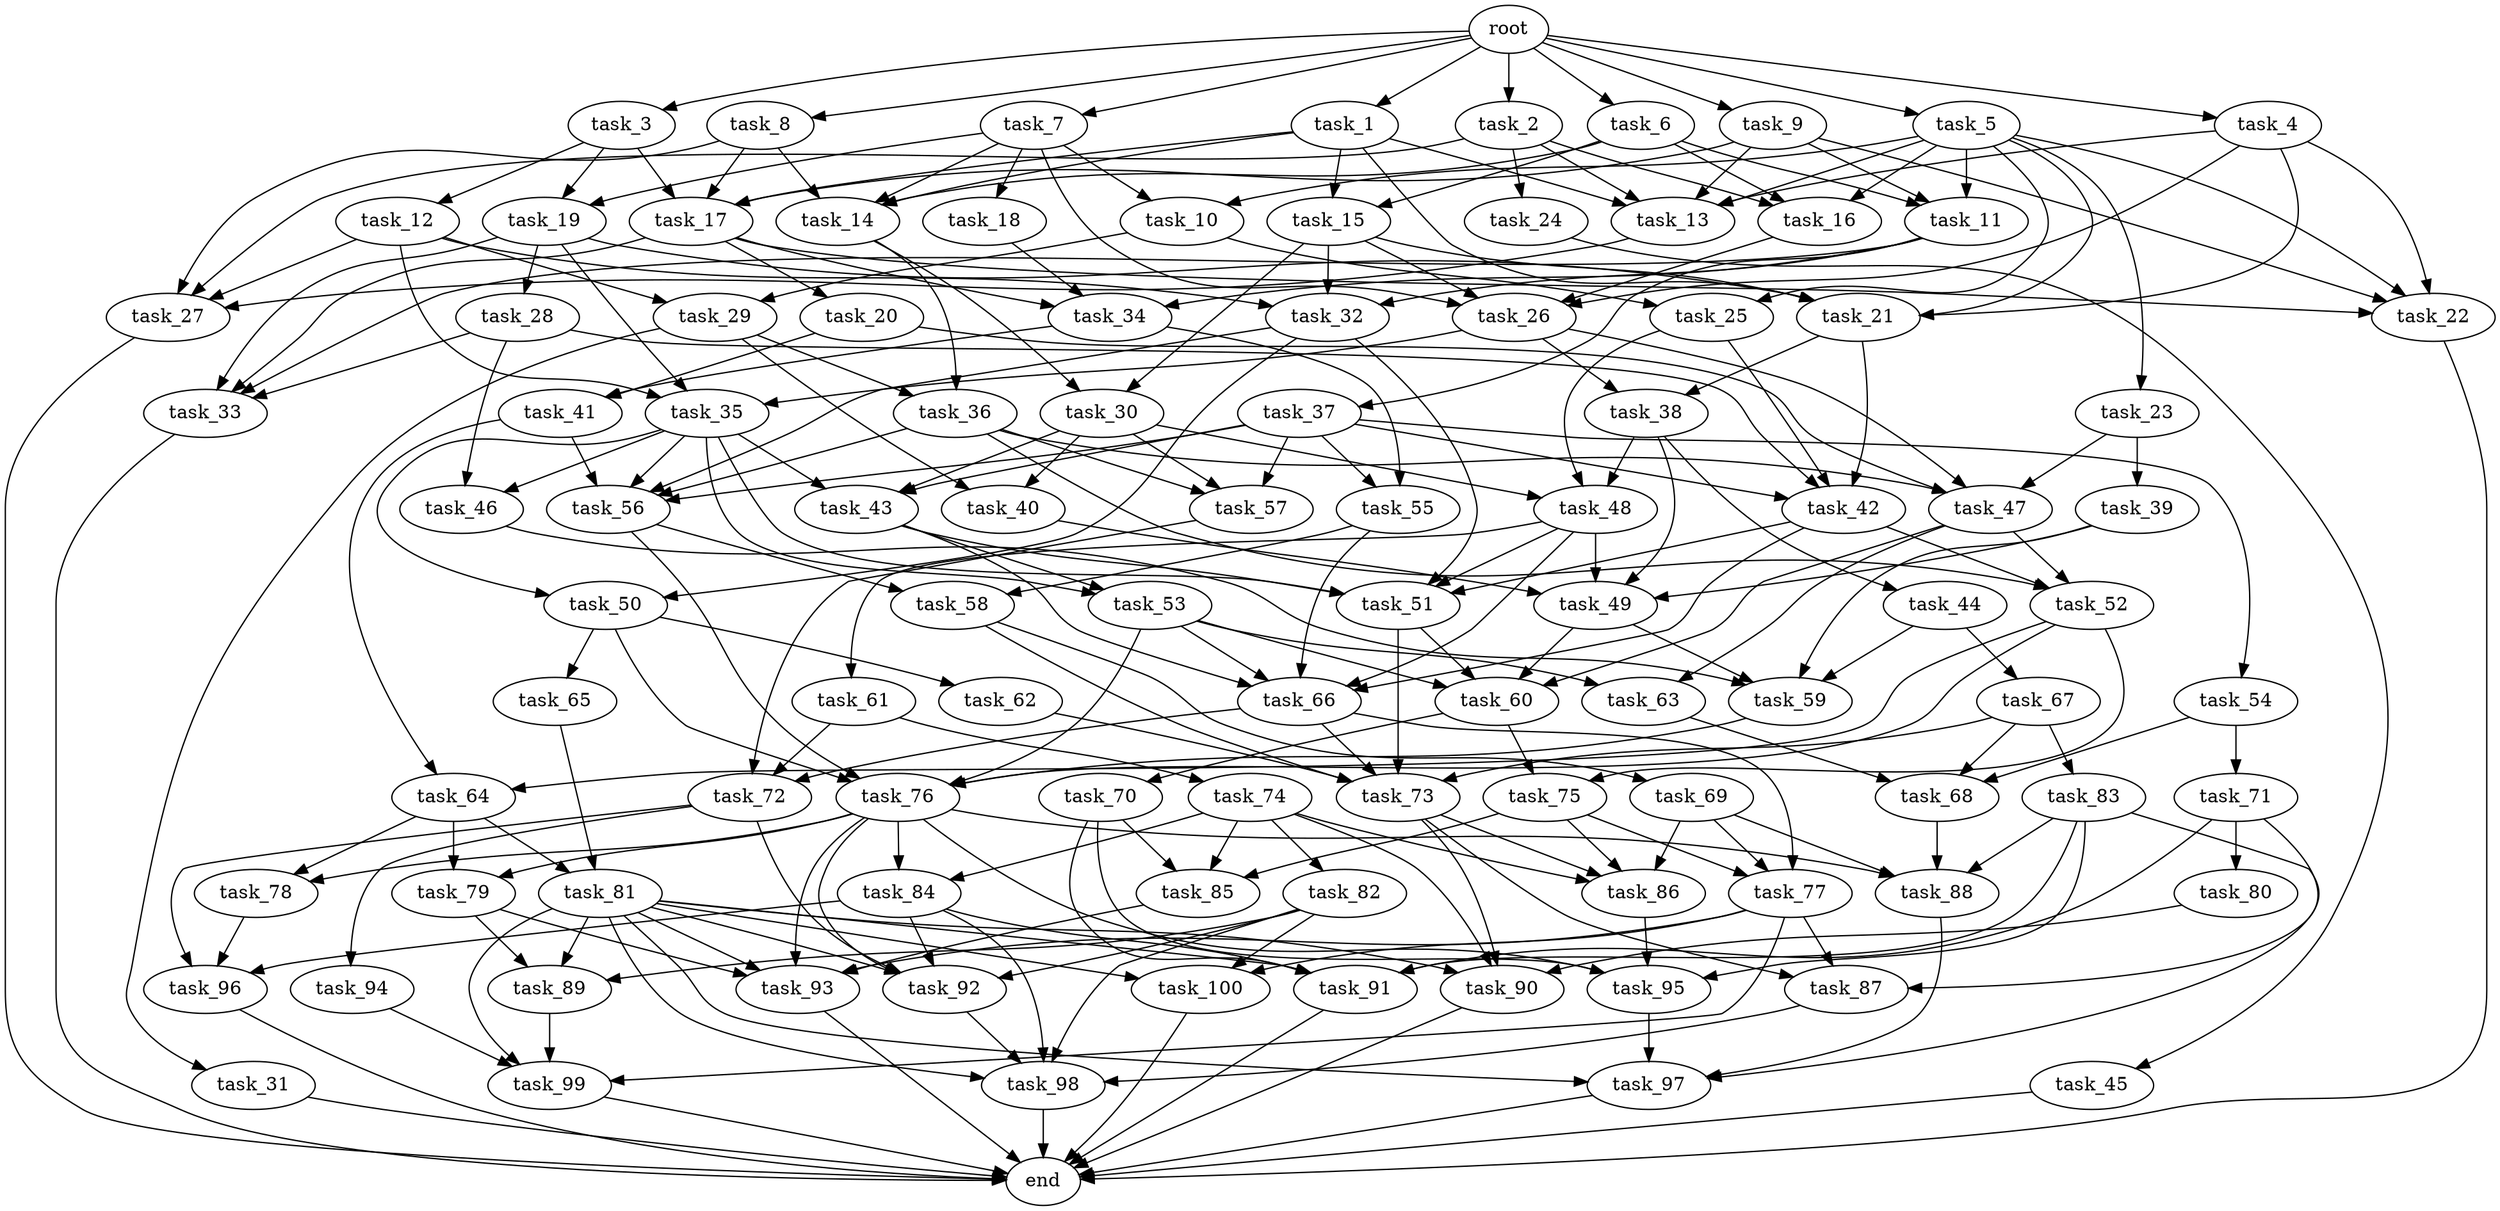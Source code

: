 digraph G {
  task_75 [size="4.716231e+11"];
  task_100 [size="1.109307e+11"];
  task_92 [size="6.479155e+11"];
  task_19 [size="8.205463e+11"];
  task_68 [size="7.579434e+11"];
  task_71 [size="8.255177e+11"];
  task_60 [size="6.363430e+10"];
  task_73 [size="8.342768e+11"];
  task_50 [size="4.438700e+11"];
  task_31 [size="5.113703e+11"];
  task_10 [size="4.214353e+11"];
  task_49 [size="7.735687e+11"];
  task_88 [size="4.112454e+11"];
  task_12 [size="1.335125e+11"];
  task_79 [size="3.644786e+11"];
  task_37 [size="7.959898e+11"];
  task_61 [size="7.104445e+10"];
  task_42 [size="9.616468e+11"];
  task_51 [size="1.251203e+11"];
  root [size="0.000000e+00"];
  task_56 [size="4.761985e+11"];
  task_95 [size="8.230651e+11"];
  task_22 [size="6.017763e+11"];
  task_32 [size="7.593870e+11"];
  task_25 [size="3.483969e+11"];
  task_99 [size="2.307274e+10"];
  task_96 [size="8.088657e+11"];
  task_36 [size="1.923412e+11"];
  task_16 [size="4.669582e+11"];
  task_33 [size="3.016989e+11"];
  task_27 [size="6.156938e+11"];
  task_89 [size="2.119800e+11"];
  end [size="0.000000e+00"];
  task_7 [size="2.422927e+11"];
  task_26 [size="4.082807e+11"];
  task_87 [size="3.949906e+11"];
  task_2 [size="7.212478e+11"];
  task_21 [size="5.625613e+11"];
  task_28 [size="7.498019e+11"];
  task_69 [size="4.012492e+11"];
  task_13 [size="2.827916e+11"];
  task_48 [size="7.944666e+11"];
  task_55 [size="4.325767e+11"];
  task_81 [size="3.145897e+09"];
  task_11 [size="2.769380e+11"];
  task_5 [size="2.243068e+11"];
  task_62 [size="5.039096e+11"];
  task_93 [size="6.087094e+11"];
  task_54 [size="4.895777e+11"];
  task_52 [size="1.930759e+11"];
  task_29 [size="5.818367e+11"];
  task_85 [size="7.456005e+11"];
  task_44 [size="7.150643e+11"];
  task_8 [size="6.874784e+11"];
  task_38 [size="5.878818e+11"];
  task_9 [size="5.922268e+11"];
  task_63 [size="6.286240e+10"];
  task_65 [size="5.306589e+11"];
  task_59 [size="9.538602e+11"];
  task_34 [size="5.393712e+11"];
  task_20 [size="8.926270e+11"];
  task_1 [size="4.919460e+11"];
  task_23 [size="2.917244e+11"];
  task_6 [size="4.268777e+11"];
  task_74 [size="4.370535e+11"];
  task_97 [size="5.818426e+11"];
  task_57 [size="8.972789e+10"];
  task_67 [size="9.622369e+11"];
  task_64 [size="6.698043e+11"];
  task_66 [size="6.701182e+11"];
  task_45 [size="9.721585e+11"];
  task_82 [size="7.359164e+10"];
  task_86 [size="6.707350e+11"];
  task_40 [size="9.231185e+11"];
  task_84 [size="5.742027e+11"];
  task_17 [size="9.630919e+11"];
  task_15 [size="1.228595e+10"];
  task_43 [size="4.970209e+11"];
  task_53 [size="8.148307e+11"];
  task_4 [size="8.307884e+11"];
  task_76 [size="5.380107e+11"];
  task_77 [size="1.227551e+10"];
  task_30 [size="9.598129e+11"];
  task_72 [size="9.326763e+11"];
  task_94 [size="6.450339e+11"];
  task_80 [size="5.167581e+11"];
  task_46 [size="8.027482e+11"];
  task_90 [size="8.683688e+11"];
  task_39 [size="5.943809e+11"];
  task_14 [size="6.829434e+11"];
  task_18 [size="7.046470e+11"];
  task_3 [size="2.999893e+11"];
  task_24 [size="5.053082e+11"];
  task_98 [size="2.321547e+11"];
  task_35 [size="1.209099e+10"];
  task_58 [size="8.599632e+11"];
  task_78 [size="6.570808e+11"];
  task_47 [size="1.543122e+11"];
  task_83 [size="2.982821e+11"];
  task_70 [size="5.921527e+11"];
  task_91 [size="7.585468e+11"];
  task_41 [size="5.048853e+11"];

  task_75 -> task_77 [size="4.091837e+06"];
  task_75 -> task_86 [size="1.676838e+08"];
  task_75 -> task_85 [size="2.485335e+08"];
  task_100 -> end [size="1.000000e-12"];
  task_92 -> task_98 [size="4.643095e+07"];
  task_19 -> task_21 [size="1.125123e+08"];
  task_19 -> task_28 [size="7.498019e+08"];
  task_19 -> task_35 [size="4.030329e+06"];
  task_19 -> task_33 [size="7.542473e+07"];
  task_68 -> task_88 [size="1.028114e+08"];
  task_71 -> task_91 [size="1.517094e+08"];
  task_71 -> task_80 [size="5.167581e+08"];
  task_71 -> task_87 [size="1.316635e+08"];
  task_60 -> task_75 [size="2.358115e+08"];
  task_60 -> task_70 [size="5.921527e+08"];
  task_73 -> task_86 [size="1.676838e+08"];
  task_73 -> task_87 [size="1.316635e+08"];
  task_73 -> task_90 [size="2.170922e+08"];
  task_50 -> task_76 [size="1.076021e+08"];
  task_50 -> task_65 [size="5.306589e+08"];
  task_50 -> task_62 [size="5.039096e+08"];
  task_31 -> end [size="1.000000e-12"];
  task_10 -> task_25 [size="1.741985e+08"];
  task_10 -> task_29 [size="2.909183e+08"];
  task_49 -> task_60 [size="1.590857e+07"];
  task_49 -> task_59 [size="2.384650e+08"];
  task_88 -> task_97 [size="1.454606e+08"];
  task_12 -> task_27 [size="1.539235e+08"];
  task_12 -> task_35 [size="4.030329e+06"];
  task_12 -> task_29 [size="2.909183e+08"];
  task_12 -> task_32 [size="2.531290e+08"];
  task_79 -> task_89 [size="7.066001e+07"];
  task_79 -> task_93 [size="1.217419e+08"];
  task_37 -> task_42 [size="2.404117e+08"];
  task_37 -> task_57 [size="2.990930e+07"];
  task_37 -> task_54 [size="4.895777e+08"];
  task_37 -> task_43 [size="1.656736e+08"];
  task_37 -> task_56 [size="9.523969e+07"];
  task_37 -> task_55 [size="2.162884e+08"];
  task_61 -> task_72 [size="3.108921e+08"];
  task_61 -> task_74 [size="4.370535e+08"];
  task_42 -> task_66 [size="1.340236e+08"];
  task_42 -> task_52 [size="6.435863e+07"];
  task_42 -> task_51 [size="2.502405e+07"];
  task_51 -> task_60 [size="1.590857e+07"];
  task_51 -> task_73 [size="1.668554e+08"];
  root -> task_4 [size="1.000000e-12"];
  root -> task_7 [size="1.000000e-12"];
  root -> task_9 [size="1.000000e-12"];
  root -> task_1 [size="1.000000e-12"];
  root -> task_5 [size="1.000000e-12"];
  root -> task_2 [size="1.000000e-12"];
  root -> task_3 [size="1.000000e-12"];
  root -> task_6 [size="1.000000e-12"];
  root -> task_8 [size="1.000000e-12"];
  task_56 -> task_76 [size="1.076021e+08"];
  task_56 -> task_58 [size="4.299816e+08"];
  task_95 -> task_97 [size="1.454606e+08"];
  task_22 -> end [size="1.000000e-12"];
  task_32 -> task_50 [size="2.219350e+08"];
  task_32 -> task_51 [size="2.502405e+07"];
  task_32 -> task_56 [size="9.523969e+07"];
  task_25 -> task_48 [size="2.648222e+08"];
  task_25 -> task_42 [size="2.404117e+08"];
  task_99 -> end [size="1.000000e-12"];
  task_96 -> end [size="1.000000e-12"];
  task_36 -> task_47 [size="3.857806e+07"];
  task_36 -> task_57 [size="2.990930e+07"];
  task_36 -> task_56 [size="9.523969e+07"];
  task_36 -> task_52 [size="6.435863e+07"];
  task_16 -> task_26 [size="1.020702e+08"];
  task_33 -> end [size="1.000000e-12"];
  task_27 -> end [size="1.000000e-12"];
  task_89 -> task_99 [size="5.768185e+06"];
  task_7 -> task_14 [size="1.707358e+08"];
  task_7 -> task_10 [size="2.107176e+08"];
  task_7 -> task_26 [size="1.020702e+08"];
  task_7 -> task_19 [size="4.102731e+08"];
  task_7 -> task_18 [size="7.046470e+08"];
  task_26 -> task_35 [size="4.030329e+06"];
  task_26 -> task_38 [size="2.939409e+08"];
  task_26 -> task_47 [size="3.857806e+07"];
  task_87 -> task_98 [size="4.643095e+07"];
  task_2 -> task_13 [size="5.655832e+07"];
  task_2 -> task_16 [size="1.556527e+08"];
  task_2 -> task_24 [size="5.053082e+08"];
  task_2 -> task_27 [size="1.539235e+08"];
  task_21 -> task_42 [size="2.404117e+08"];
  task_21 -> task_38 [size="2.939409e+08"];
  task_28 -> task_33 [size="7.542473e+07"];
  task_28 -> task_42 [size="2.404117e+08"];
  task_28 -> task_46 [size="4.013741e+08"];
  task_69 -> task_77 [size="4.091837e+06"];
  task_69 -> task_88 [size="1.028114e+08"];
  task_69 -> task_86 [size="1.676838e+08"];
  task_13 -> task_27 [size="1.539235e+08"];
  task_48 -> task_49 [size="1.933922e+08"];
  task_48 -> task_61 [size="7.104445e+07"];
  task_48 -> task_66 [size="1.340236e+08"];
  task_48 -> task_51 [size="2.502405e+07"];
  task_55 -> task_66 [size="1.340236e+08"];
  task_55 -> task_58 [size="4.299816e+08"];
  task_81 -> task_92 [size="1.295831e+08"];
  task_81 -> task_90 [size="2.170922e+08"];
  task_81 -> task_89 [size="7.066001e+07"];
  task_81 -> task_93 [size="1.217419e+08"];
  task_81 -> task_91 [size="1.517094e+08"];
  task_81 -> task_99 [size="5.768185e+06"];
  task_81 -> task_100 [size="3.697691e+07"];
  task_81 -> task_98 [size="4.643095e+07"];
  task_81 -> task_97 [size="1.454606e+08"];
  task_11 -> task_34 [size="1.797904e+08"];
  task_11 -> task_37 [size="7.959898e+08"];
  task_11 -> task_32 [size="2.531290e+08"];
  task_11 -> task_33 [size="7.542473e+07"];
  task_5 -> task_13 [size="5.655832e+07"];
  task_5 -> task_11 [size="9.231267e+07"];
  task_5 -> task_22 [size="1.504441e+08"];
  task_5 -> task_10 [size="2.107176e+08"];
  task_5 -> task_21 [size="1.125123e+08"];
  task_5 -> task_16 [size="1.556527e+08"];
  task_5 -> task_25 [size="1.741985e+08"];
  task_5 -> task_23 [size="2.917244e+08"];
  task_62 -> task_73 [size="1.668554e+08"];
  task_93 -> end [size="1.000000e-12"];
  task_54 -> task_68 [size="2.526478e+08"];
  task_54 -> task_71 [size="8.255177e+08"];
  task_52 -> task_75 [size="2.358115e+08"];
  task_52 -> task_76 [size="1.076021e+08"];
  task_52 -> task_64 [size="3.349022e+08"];
  task_29 -> task_31 [size="5.113703e+08"];
  task_29 -> task_36 [size="9.617062e+07"];
  task_29 -> task_40 [size="4.615593e+08"];
  task_85 -> task_93 [size="1.217419e+08"];
  task_44 -> task_59 [size="2.384650e+08"];
  task_44 -> task_67 [size="9.622369e+08"];
  task_8 -> task_17 [size="2.407730e+08"];
  task_8 -> task_14 [size="1.707358e+08"];
  task_8 -> task_27 [size="1.539235e+08"];
  task_38 -> task_48 [size="2.648222e+08"];
  task_38 -> task_49 [size="1.933922e+08"];
  task_38 -> task_44 [size="7.150643e+08"];
  task_9 -> task_13 [size="5.655832e+07"];
  task_9 -> task_17 [size="2.407730e+08"];
  task_9 -> task_11 [size="9.231267e+07"];
  task_9 -> task_22 [size="1.504441e+08"];
  task_63 -> task_68 [size="2.526478e+08"];
  task_65 -> task_81 [size="1.572948e+06"];
  task_59 -> task_76 [size="1.076021e+08"];
  task_34 -> task_41 [size="2.524426e+08"];
  task_34 -> task_55 [size="2.162884e+08"];
  task_20 -> task_41 [size="2.524426e+08"];
  task_20 -> task_47 [size="3.857806e+07"];
  task_1 -> task_13 [size="5.655832e+07"];
  task_1 -> task_15 [size="6.142976e+06"];
  task_1 -> task_14 [size="1.707358e+08"];
  task_1 -> task_17 [size="2.407730e+08"];
  task_1 -> task_21 [size="1.125123e+08"];
  task_23 -> task_39 [size="5.943809e+08"];
  task_23 -> task_47 [size="3.857806e+07"];
  task_6 -> task_15 [size="6.142976e+06"];
  task_6 -> task_16 [size="1.556527e+08"];
  task_6 -> task_14 [size="1.707358e+08"];
  task_6 -> task_11 [size="9.231267e+07"];
  task_74 -> task_82 [size="7.359164e+07"];
  task_74 -> task_86 [size="1.676838e+08"];
  task_74 -> task_85 [size="2.485335e+08"];
  task_74 -> task_84 [size="2.871014e+08"];
  task_74 -> task_90 [size="2.170922e+08"];
  task_97 -> end [size="1.000000e-12"];
  task_57 -> task_72 [size="3.108921e+08"];
  task_67 -> task_68 [size="2.526478e+08"];
  task_67 -> task_83 [size="2.982821e+08"];
  task_67 -> task_73 [size="1.668554e+08"];
  task_64 -> task_78 [size="3.285404e+08"];
  task_64 -> task_81 [size="1.572948e+06"];
  task_64 -> task_79 [size="1.822393e+08"];
  task_66 -> task_72 [size="3.108921e+08"];
  task_66 -> task_77 [size="4.091837e+06"];
  task_66 -> task_73 [size="1.668554e+08"];
  task_45 -> end [size="1.000000e-12"];
  task_82 -> task_98 [size="4.643095e+07"];
  task_82 -> task_92 [size="1.295831e+08"];
  task_82 -> task_89 [size="7.066001e+07"];
  task_82 -> task_100 [size="3.697691e+07"];
  task_86 -> task_95 [size="2.057663e+08"];
  task_40 -> task_49 [size="1.933922e+08"];
  task_84 -> task_91 [size="1.517094e+08"];
  task_84 -> task_98 [size="4.643095e+07"];
  task_84 -> task_92 [size="1.295831e+08"];
  task_84 -> task_96 [size="2.696219e+08"];
  task_17 -> task_34 [size="1.797904e+08"];
  task_17 -> task_22 [size="1.504441e+08"];
  task_17 -> task_20 [size="8.926270e+08"];
  task_17 -> task_33 [size="7.542473e+07"];
  task_15 -> task_26 [size="1.020702e+08"];
  task_15 -> task_21 [size="1.125123e+08"];
  task_15 -> task_30 [size="4.799065e+08"];
  task_15 -> task_32 [size="2.531290e+08"];
  task_43 -> task_66 [size="1.340236e+08"];
  task_43 -> task_53 [size="4.074153e+08"];
  task_43 -> task_51 [size="2.502405e+07"];
  task_53 -> task_66 [size="1.340236e+08"];
  task_53 -> task_76 [size="1.076021e+08"];
  task_53 -> task_60 [size="1.590857e+07"];
  task_53 -> task_63 [size="3.143120e+07"];
  task_4 -> task_13 [size="5.655832e+07"];
  task_4 -> task_26 [size="1.020702e+08"];
  task_4 -> task_21 [size="1.125123e+08"];
  task_4 -> task_22 [size="1.504441e+08"];
  task_76 -> task_78 [size="3.285404e+08"];
  task_76 -> task_92 [size="1.295831e+08"];
  task_76 -> task_79 [size="1.822393e+08"];
  task_76 -> task_84 [size="2.871014e+08"];
  task_76 -> task_88 [size="1.028114e+08"];
  task_76 -> task_93 [size="1.217419e+08"];
  task_76 -> task_95 [size="2.057663e+08"];
  task_77 -> task_99 [size="5.768185e+06"];
  task_77 -> task_93 [size="1.217419e+08"];
  task_77 -> task_87 [size="1.316635e+08"];
  task_77 -> task_100 [size="3.697691e+07"];
  task_30 -> task_48 [size="2.648222e+08"];
  task_30 -> task_40 [size="4.615593e+08"];
  task_30 -> task_43 [size="1.656736e+08"];
  task_30 -> task_57 [size="2.990930e+07"];
  task_72 -> task_94 [size="6.450339e+08"];
  task_72 -> task_92 [size="1.295831e+08"];
  task_72 -> task_96 [size="2.696219e+08"];
  task_94 -> task_99 [size="5.768185e+06"];
  task_80 -> task_90 [size="2.170922e+08"];
  task_46 -> task_59 [size="2.384650e+08"];
  task_90 -> end [size="1.000000e-12"];
  task_39 -> task_49 [size="1.933922e+08"];
  task_39 -> task_59 [size="2.384650e+08"];
  task_14 -> task_36 [size="9.617062e+07"];
  task_14 -> task_30 [size="4.799065e+08"];
  task_18 -> task_34 [size="1.797904e+08"];
  task_3 -> task_17 [size="2.407730e+08"];
  task_3 -> task_12 [size="1.335125e+08"];
  task_3 -> task_19 [size="4.102731e+08"];
  task_24 -> task_45 [size="9.721585e+08"];
  task_98 -> end [size="1.000000e-12"];
  task_35 -> task_50 [size="2.219350e+08"];
  task_35 -> task_51 [size="2.502405e+07"];
  task_35 -> task_43 [size="1.656736e+08"];
  task_35 -> task_53 [size="4.074153e+08"];
  task_35 -> task_56 [size="9.523969e+07"];
  task_35 -> task_46 [size="4.013741e+08"];
  task_58 -> task_69 [size="4.012492e+08"];
  task_58 -> task_73 [size="1.668554e+08"];
  task_78 -> task_96 [size="2.696219e+08"];
  task_47 -> task_52 [size="6.435863e+07"];
  task_47 -> task_60 [size="1.590857e+07"];
  task_47 -> task_63 [size="3.143120e+07"];
  task_83 -> task_91 [size="1.517094e+08"];
  task_83 -> task_88 [size="1.028114e+08"];
  task_83 -> task_95 [size="2.057663e+08"];
  task_83 -> task_97 [size="1.454606e+08"];
  task_70 -> task_91 [size="1.517094e+08"];
  task_70 -> task_85 [size="2.485335e+08"];
  task_70 -> task_95 [size="2.057663e+08"];
  task_91 -> end [size="1.000000e-12"];
  task_41 -> task_56 [size="9.523969e+07"];
  task_41 -> task_64 [size="3.349022e+08"];
}
